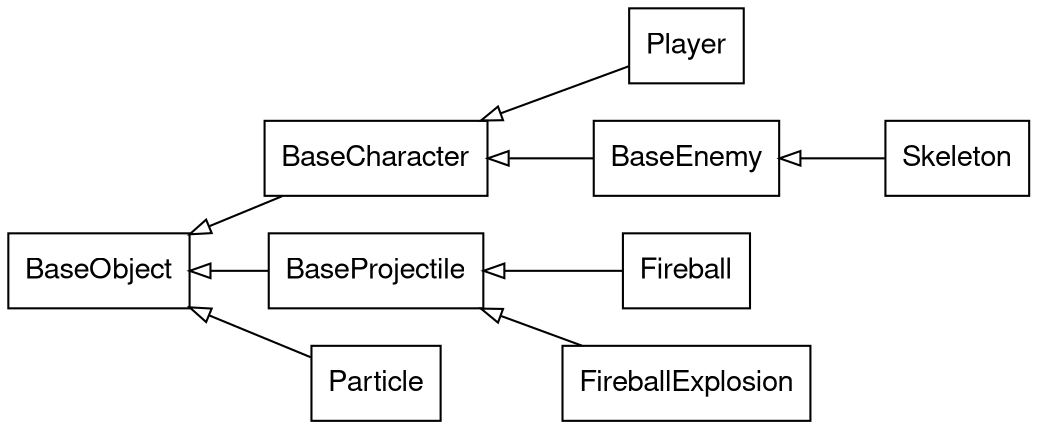 digraph inheritance {
    //size="800,600"
    rankdir="LR"
    node [shape=box fontname="Helvetica,Arial,sans-serif"]
    edge [dir=back arrowtail=empty]

    subgraph objects {
        BaseObject->{BaseCharacter, BaseProjectile, Particle}
        BaseCharacter->{Player, BaseEnemy}
        BaseProjectile->{Fireball, FireballExplosion}
        BaseEnemy->Skeleton
    }

    // subgraph uiObjects {
    //     BaseUiObject->{Healthbar, BaseTextObject}
    //     Healthbar->DynamicHealthbar
    // }

    // subgraph scenes {
    //     BaseScene->{GameScene, PauseScene, MenuScene}
    // }
}

// use `dot -Tpng -O inheritance.gv` to generate a .png